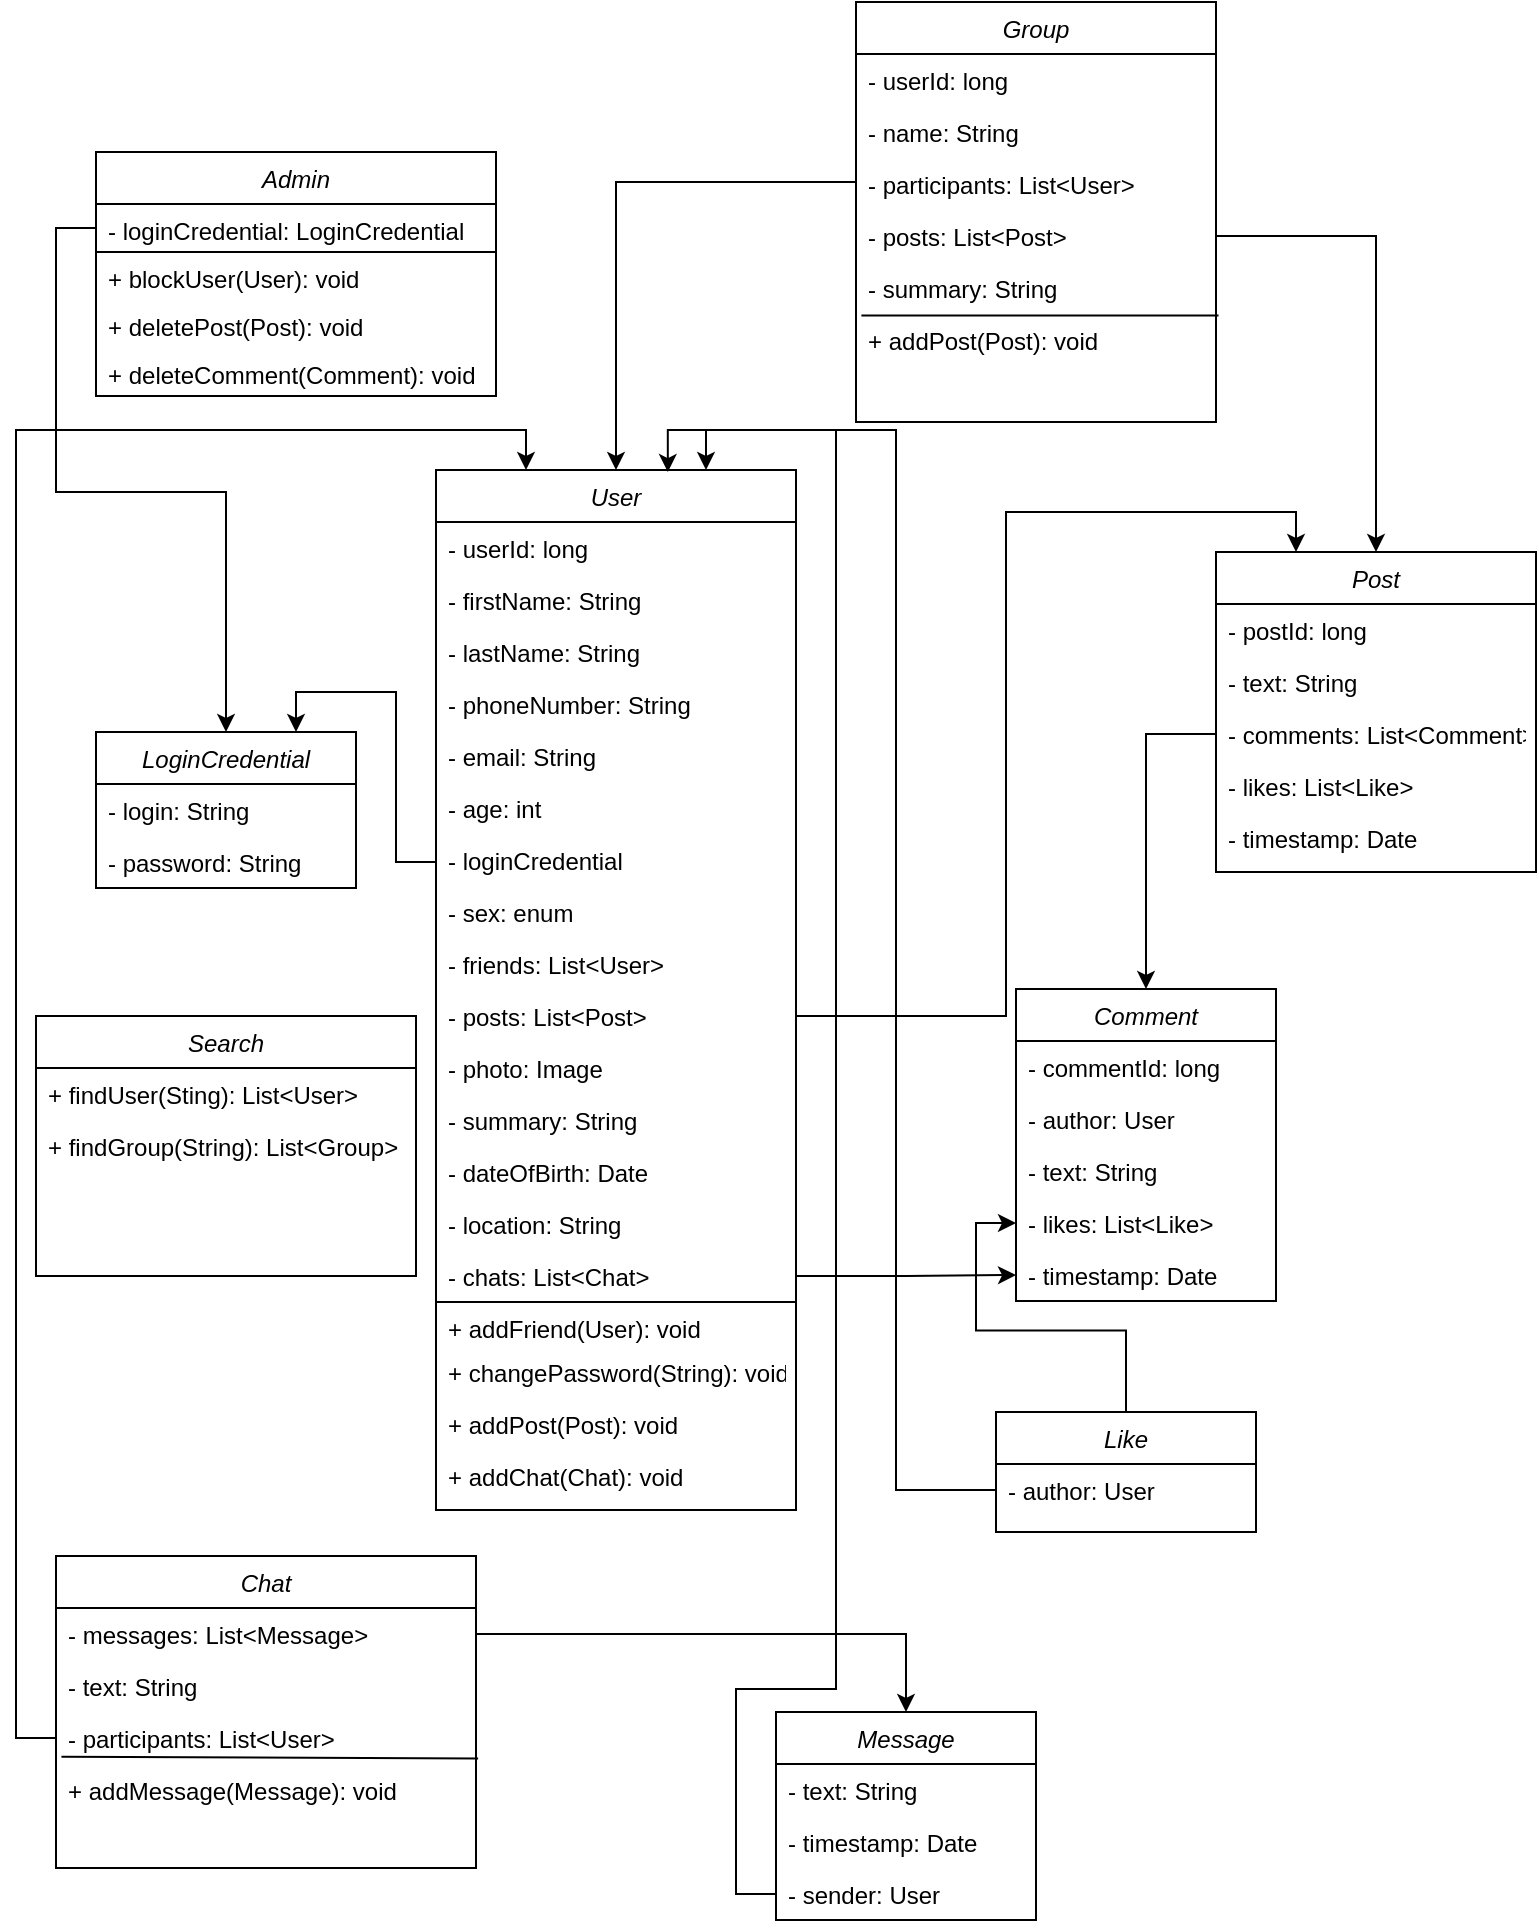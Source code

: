 <mxfile version="20.8.16" type="device"><diagram id="C5RBs43oDa-KdzZeNtuy" name="Page-1"><mxGraphModel dx="1276" dy="614" grid="1" gridSize="10" guides="1" tooltips="1" connect="1" arrows="1" fold="1" page="1" pageScale="1" pageWidth="827" pageHeight="1169" math="0" shadow="0"><root><mxCell id="WIyWlLk6GJQsqaUBKTNV-0"/><mxCell id="WIyWlLk6GJQsqaUBKTNV-1" parent="WIyWlLk6GJQsqaUBKTNV-0"/><mxCell id="zkfFHV4jXpPFQw0GAbJ--0" value="User" style="swimlane;fontStyle=2;align=center;verticalAlign=top;childLayout=stackLayout;horizontal=1;startSize=26;horizontalStack=0;resizeParent=1;resizeLast=0;collapsible=1;marginBottom=0;rounded=0;shadow=0;strokeWidth=1;" parent="WIyWlLk6GJQsqaUBKTNV-1" vertex="1"><mxGeometry x="244" y="244" width="180" height="520" as="geometry"><mxRectangle x="230" y="140" width="160" height="26" as="alternateBounds"/></mxGeometry></mxCell><mxCell id="ars3O85rqhh7Y_bhdV2A-6" value="- userId: long" style="text;align=left;verticalAlign=top;spacingLeft=4;spacingRight=4;overflow=hidden;rotatable=0;points=[[0,0.5],[1,0.5]];portConstraint=eastwest;" parent="zkfFHV4jXpPFQw0GAbJ--0" vertex="1"><mxGeometry y="26" width="180" height="26" as="geometry"/></mxCell><mxCell id="zkfFHV4jXpPFQw0GAbJ--1" value="- firstName: String" style="text;align=left;verticalAlign=top;spacingLeft=4;spacingRight=4;overflow=hidden;rotatable=0;points=[[0,0.5],[1,0.5]];portConstraint=eastwest;" parent="zkfFHV4jXpPFQw0GAbJ--0" vertex="1"><mxGeometry y="52" width="180" height="26" as="geometry"/></mxCell><mxCell id="ars3O85rqhh7Y_bhdV2A-0" value="- lastName: String" style="text;align=left;verticalAlign=top;spacingLeft=4;spacingRight=4;overflow=hidden;rotatable=0;points=[[0,0.5],[1,0.5]];portConstraint=eastwest;" parent="zkfFHV4jXpPFQw0GAbJ--0" vertex="1"><mxGeometry y="78" width="180" height="26" as="geometry"/></mxCell><mxCell id="zkfFHV4jXpPFQw0GAbJ--2" value="- phoneNumber: String" style="text;align=left;verticalAlign=top;spacingLeft=4;spacingRight=4;overflow=hidden;rotatable=0;points=[[0,0.5],[1,0.5]];portConstraint=eastwest;rounded=0;shadow=0;html=0;" parent="zkfFHV4jXpPFQw0GAbJ--0" vertex="1"><mxGeometry y="104" width="180" height="26" as="geometry"/></mxCell><mxCell id="zkfFHV4jXpPFQw0GAbJ--3" value="- email: String" style="text;align=left;verticalAlign=top;spacingLeft=4;spacingRight=4;overflow=hidden;rotatable=0;points=[[0,0.5],[1,0.5]];portConstraint=eastwest;rounded=0;shadow=0;html=0;" parent="zkfFHV4jXpPFQw0GAbJ--0" vertex="1"><mxGeometry y="130" width="180" height="26" as="geometry"/></mxCell><mxCell id="ars3O85rqhh7Y_bhdV2A-1" value="- age: int" style="text;align=left;verticalAlign=top;spacingLeft=4;spacingRight=4;overflow=hidden;rotatable=0;points=[[0,0.5],[1,0.5]];portConstraint=eastwest;rounded=0;shadow=0;html=0;" parent="zkfFHV4jXpPFQw0GAbJ--0" vertex="1"><mxGeometry y="156" width="180" height="26" as="geometry"/></mxCell><mxCell id="0lOF3b_QCZZRicDc7vIx-32" value="- loginCredential" style="text;align=left;verticalAlign=top;spacingLeft=4;spacingRight=4;overflow=hidden;rotatable=0;points=[[0,0.5],[1,0.5]];portConstraint=eastwest;rounded=0;shadow=0;html=0;" parent="zkfFHV4jXpPFQw0GAbJ--0" vertex="1"><mxGeometry y="182" width="180" height="26" as="geometry"/></mxCell><mxCell id="zkfFHV4jXpPFQw0GAbJ--5" value="- sex: enum" style="text;align=left;verticalAlign=top;spacingLeft=4;spacingRight=4;overflow=hidden;rotatable=0;points=[[0,0.5],[1,0.5]];portConstraint=eastwest;" parent="zkfFHV4jXpPFQw0GAbJ--0" vertex="1"><mxGeometry y="208" width="180" height="26" as="geometry"/></mxCell><mxCell id="ars3O85rqhh7Y_bhdV2A-2" value="- friends: List&lt;User&gt;" style="text;align=left;verticalAlign=top;spacingLeft=4;spacingRight=4;overflow=hidden;rotatable=0;points=[[0,0.5],[1,0.5]];portConstraint=eastwest;rounded=0;shadow=0;html=0;" parent="zkfFHV4jXpPFQw0GAbJ--0" vertex="1"><mxGeometry y="234" width="180" height="26" as="geometry"/></mxCell><mxCell id="ars3O85rqhh7Y_bhdV2A-3" value="- posts: List&lt;Post&gt;" style="text;align=left;verticalAlign=top;spacingLeft=4;spacingRight=4;overflow=hidden;rotatable=0;points=[[0,0.5],[1,0.5]];portConstraint=eastwest;rounded=0;shadow=0;html=0;" parent="zkfFHV4jXpPFQw0GAbJ--0" vertex="1"><mxGeometry y="260" width="180" height="26" as="geometry"/></mxCell><mxCell id="ars3O85rqhh7Y_bhdV2A-4" value="- photo: Image" style="text;align=left;verticalAlign=top;spacingLeft=4;spacingRight=4;overflow=hidden;rotatable=0;points=[[0,0.5],[1,0.5]];portConstraint=eastwest;rounded=0;shadow=0;html=0;" parent="zkfFHV4jXpPFQw0GAbJ--0" vertex="1"><mxGeometry y="286" width="180" height="26" as="geometry"/></mxCell><mxCell id="ars3O85rqhh7Y_bhdV2A-5" value="- summary: String" style="text;align=left;verticalAlign=top;spacingLeft=4;spacingRight=4;overflow=hidden;rotatable=0;points=[[0,0.5],[1,0.5]];portConstraint=eastwest;rounded=0;shadow=0;html=0;" parent="zkfFHV4jXpPFQw0GAbJ--0" vertex="1"><mxGeometry y="312" width="180" height="26" as="geometry"/></mxCell><mxCell id="ars3O85rqhh7Y_bhdV2A-38" value="- dateOfBirth: Date" style="text;align=left;verticalAlign=top;spacingLeft=4;spacingRight=4;overflow=hidden;rotatable=0;points=[[0,0.5],[1,0.5]];portConstraint=eastwest;rounded=0;shadow=0;html=0;" parent="zkfFHV4jXpPFQw0GAbJ--0" vertex="1"><mxGeometry y="338" width="180" height="26" as="geometry"/></mxCell><mxCell id="ars3O85rqhh7Y_bhdV2A-39" value="- location: String" style="text;align=left;verticalAlign=top;spacingLeft=4;spacingRight=4;overflow=hidden;rotatable=0;points=[[0,0.5],[1,0.5]];portConstraint=eastwest;rounded=0;shadow=0;html=0;" parent="zkfFHV4jXpPFQw0GAbJ--0" vertex="1"><mxGeometry y="364" width="180" height="26" as="geometry"/></mxCell><mxCell id="0lOF3b_QCZZRicDc7vIx-80" value="" style="endArrow=none;html=1;rounded=0;" parent="zkfFHV4jXpPFQw0GAbJ--0" edge="1"><mxGeometry width="50" height="50" relative="1" as="geometry"><mxPoint y="416" as="sourcePoint"/><mxPoint x="180" y="416" as="targetPoint"/></mxGeometry></mxCell><mxCell id="0lOF3b_QCZZRicDc7vIx-89" value="- chats: List&lt;Chat&gt;" style="text;align=left;verticalAlign=top;spacingLeft=4;spacingRight=4;overflow=hidden;rotatable=0;points=[[0,0.5],[1,0.5]];portConstraint=eastwest;rounded=0;shadow=0;html=0;" parent="zkfFHV4jXpPFQw0GAbJ--0" vertex="1"><mxGeometry y="390" width="180" height="26" as="geometry"/></mxCell><mxCell id="0lOF3b_QCZZRicDc7vIx-81" value="+ addFriend(User): void" style="text;align=left;verticalAlign=top;spacingLeft=4;spacingRight=4;overflow=hidden;rotatable=0;points=[[0,0.5],[1,0.5]];portConstraint=eastwest;rounded=0;shadow=0;html=0;" parent="zkfFHV4jXpPFQw0GAbJ--0" vertex="1"><mxGeometry y="416" width="180" height="22" as="geometry"/></mxCell><mxCell id="0lOF3b_QCZZRicDc7vIx-82" value="+ changePassword(String): void" style="text;align=left;verticalAlign=top;spacingLeft=4;spacingRight=4;overflow=hidden;rotatable=0;points=[[0,0.5],[1,0.5]];portConstraint=eastwest;rounded=0;shadow=0;html=0;" parent="zkfFHV4jXpPFQw0GAbJ--0" vertex="1"><mxGeometry y="438" width="180" height="26" as="geometry"/></mxCell><mxCell id="0lOF3b_QCZZRicDc7vIx-83" value="+ addPost(Post): void" style="text;align=left;verticalAlign=top;spacingLeft=4;spacingRight=4;overflow=hidden;rotatable=0;points=[[0,0.5],[1,0.5]];portConstraint=eastwest;rounded=0;shadow=0;html=0;" parent="zkfFHV4jXpPFQw0GAbJ--0" vertex="1"><mxGeometry y="464" width="180" height="26" as="geometry"/></mxCell><mxCell id="0lOF3b_QCZZRicDc7vIx-88" value="+ addChat(Chat): void" style="text;align=left;verticalAlign=top;spacingLeft=4;spacingRight=4;overflow=hidden;rotatable=0;points=[[0,0.5],[1,0.5]];portConstraint=eastwest;rounded=0;shadow=0;html=0;" parent="zkfFHV4jXpPFQw0GAbJ--0" vertex="1"><mxGeometry y="490" width="180" height="26" as="geometry"/></mxCell><mxCell id="ars3O85rqhh7Y_bhdV2A-8" value="Post" style="swimlane;fontStyle=2;align=center;verticalAlign=top;childLayout=stackLayout;horizontal=1;startSize=26;horizontalStack=0;resizeParent=1;resizeLast=0;collapsible=1;marginBottom=0;rounded=0;shadow=0;strokeWidth=1;" parent="WIyWlLk6GJQsqaUBKTNV-1" vertex="1"><mxGeometry x="634" y="285" width="160" height="160" as="geometry"><mxRectangle x="230" y="140" width="160" height="26" as="alternateBounds"/></mxGeometry></mxCell><mxCell id="ars3O85rqhh7Y_bhdV2A-9" value="- postId: long" style="text;align=left;verticalAlign=top;spacingLeft=4;spacingRight=4;overflow=hidden;rotatable=0;points=[[0,0.5],[1,0.5]];portConstraint=eastwest;" parent="ars3O85rqhh7Y_bhdV2A-8" vertex="1"><mxGeometry y="26" width="160" height="26" as="geometry"/></mxCell><mxCell id="ars3O85rqhh7Y_bhdV2A-21" value="- text: String" style="text;align=left;verticalAlign=top;spacingLeft=4;spacingRight=4;overflow=hidden;rotatable=0;points=[[0,0.5],[1,0.5]];portConstraint=eastwest;" parent="ars3O85rqhh7Y_bhdV2A-8" vertex="1"><mxGeometry y="52" width="160" height="26" as="geometry"/></mxCell><mxCell id="ars3O85rqhh7Y_bhdV2A-23" value="- comments: List&lt;Comment&gt;" style="text;align=left;verticalAlign=top;spacingLeft=4;spacingRight=4;overflow=hidden;rotatable=0;points=[[0,0.5],[1,0.5]];portConstraint=eastwest;" parent="ars3O85rqhh7Y_bhdV2A-8" vertex="1"><mxGeometry y="78" width="160" height="26" as="geometry"/></mxCell><mxCell id="ars3O85rqhh7Y_bhdV2A-29" value="- likes: List&lt;Like&gt;" style="text;align=left;verticalAlign=top;spacingLeft=4;spacingRight=4;overflow=hidden;rotatable=0;points=[[0,0.5],[1,0.5]];portConstraint=eastwest;" parent="ars3O85rqhh7Y_bhdV2A-8" vertex="1"><mxGeometry y="104" width="160" height="26" as="geometry"/></mxCell><mxCell id="0lOF3b_QCZZRicDc7vIx-17" value="- timestamp: Date" style="text;align=left;verticalAlign=top;spacingLeft=4;spacingRight=4;overflow=hidden;rotatable=0;points=[[0,0.5],[1,0.5]];portConstraint=eastwest;" parent="ars3O85rqhh7Y_bhdV2A-8" vertex="1"><mxGeometry y="130" width="160" height="26" as="geometry"/></mxCell><mxCell id="ars3O85rqhh7Y_bhdV2A-24" value="Comment" style="swimlane;fontStyle=2;align=center;verticalAlign=top;childLayout=stackLayout;horizontal=1;startSize=26;horizontalStack=0;resizeParent=1;resizeLast=0;collapsible=1;marginBottom=0;rounded=0;shadow=0;strokeWidth=1;" parent="WIyWlLk6GJQsqaUBKTNV-1" vertex="1"><mxGeometry x="534" y="503.5" width="130" height="156" as="geometry"><mxRectangle x="230" y="140" width="160" height="26" as="alternateBounds"/></mxGeometry></mxCell><mxCell id="ars3O85rqhh7Y_bhdV2A-25" value="- commentId: long" style="text;align=left;verticalAlign=top;spacingLeft=4;spacingRight=4;overflow=hidden;rotatable=0;points=[[0,0.5],[1,0.5]];portConstraint=eastwest;" parent="ars3O85rqhh7Y_bhdV2A-24" vertex="1"><mxGeometry y="26" width="130" height="26" as="geometry"/></mxCell><mxCell id="0lOF3b_QCZZRicDc7vIx-63" value="- author: User" style="text;align=left;verticalAlign=top;spacingLeft=4;spacingRight=4;overflow=hidden;rotatable=0;points=[[0,0.5],[1,0.5]];portConstraint=eastwest;" parent="ars3O85rqhh7Y_bhdV2A-24" vertex="1"><mxGeometry y="52" width="130" height="26" as="geometry"/></mxCell><mxCell id="ars3O85rqhh7Y_bhdV2A-26" value="- text: String" style="text;align=left;verticalAlign=top;spacingLeft=4;spacingRight=4;overflow=hidden;rotatable=0;points=[[0,0.5],[1,0.5]];portConstraint=eastwest;" parent="ars3O85rqhh7Y_bhdV2A-24" vertex="1"><mxGeometry y="78" width="130" height="26" as="geometry"/></mxCell><mxCell id="ars3O85rqhh7Y_bhdV2A-27" value="- likes: List&lt;Like&gt;" style="text;align=left;verticalAlign=top;spacingLeft=4;spacingRight=4;overflow=hidden;rotatable=0;points=[[0,0.5],[1,0.5]];portConstraint=eastwest;" parent="ars3O85rqhh7Y_bhdV2A-24" vertex="1"><mxGeometry y="104" width="130" height="26" as="geometry"/></mxCell><mxCell id="0lOF3b_QCZZRicDc7vIx-16" value="- timestamp: Date" style="text;align=left;verticalAlign=top;spacingLeft=4;spacingRight=4;overflow=hidden;rotatable=0;points=[[0,0.5],[1,0.5]];portConstraint=eastwest;" parent="ars3O85rqhh7Y_bhdV2A-24" vertex="1"><mxGeometry y="130" width="130" height="26" as="geometry"/></mxCell><mxCell id="ars3O85rqhh7Y_bhdV2A-34" style="edgeStyle=orthogonalEdgeStyle;rounded=0;orthogonalLoop=1;jettySize=auto;html=1;" parent="WIyWlLk6GJQsqaUBKTNV-1" source="ars3O85rqhh7Y_bhdV2A-30" target="ars3O85rqhh7Y_bhdV2A-27" edge="1"><mxGeometry relative="1" as="geometry"/></mxCell><mxCell id="ars3O85rqhh7Y_bhdV2A-30" value="Like" style="swimlane;fontStyle=2;align=center;verticalAlign=top;childLayout=stackLayout;horizontal=1;startSize=26;horizontalStack=0;resizeParent=1;resizeLast=0;collapsible=1;marginBottom=0;rounded=0;shadow=0;strokeWidth=1;" parent="WIyWlLk6GJQsqaUBKTNV-1" vertex="1"><mxGeometry x="524" y="715" width="130" height="60" as="geometry"><mxRectangle x="230" y="140" width="160" height="26" as="alternateBounds"/></mxGeometry></mxCell><mxCell id="ars3O85rqhh7Y_bhdV2A-43" value="- author: User" style="text;align=left;verticalAlign=top;spacingLeft=4;spacingRight=4;overflow=hidden;rotatable=0;points=[[0,0.5],[1,0.5]];portConstraint=eastwest;rounded=0;shadow=0;html=0;" parent="ars3O85rqhh7Y_bhdV2A-30" vertex="1"><mxGeometry y="26" width="130" height="26" as="geometry"/></mxCell><mxCell id="ars3O85rqhh7Y_bhdV2A-40" style="edgeStyle=orthogonalEdgeStyle;rounded=0;orthogonalLoop=1;jettySize=auto;html=1;entryX=0.5;entryY=0;entryDx=0;entryDy=0;exitX=0;exitY=0.5;exitDx=0;exitDy=0;" parent="WIyWlLk6GJQsqaUBKTNV-1" source="ars3O85rqhh7Y_bhdV2A-23" target="ars3O85rqhh7Y_bhdV2A-24" edge="1"><mxGeometry relative="1" as="geometry"><mxPoint x="699" y="515" as="targetPoint"/></mxGeometry></mxCell><mxCell id="0lOF3b_QCZZRicDc7vIx-1" value="Chat" style="swimlane;fontStyle=2;align=center;verticalAlign=top;childLayout=stackLayout;horizontal=1;startSize=26;horizontalStack=0;resizeParent=1;resizeLast=0;collapsible=1;marginBottom=0;rounded=0;shadow=0;strokeWidth=1;" parent="WIyWlLk6GJQsqaUBKTNV-1" vertex="1"><mxGeometry x="54" y="787" width="210" height="156" as="geometry"><mxRectangle x="230" y="140" width="160" height="26" as="alternateBounds"/></mxGeometry></mxCell><mxCell id="0lOF3b_QCZZRicDc7vIx-2" value="- messages: List&lt;Message&gt;" style="text;align=left;verticalAlign=top;spacingLeft=4;spacingRight=4;overflow=hidden;rotatable=0;points=[[0,0.5],[1,0.5]];portConstraint=eastwest;" parent="0lOF3b_QCZZRicDc7vIx-1" vertex="1"><mxGeometry y="26" width="210" height="26" as="geometry"/></mxCell><mxCell id="0lOF3b_QCZZRicDc7vIx-3" value="- text: String" style="text;align=left;verticalAlign=top;spacingLeft=4;spacingRight=4;overflow=hidden;rotatable=0;points=[[0,0.5],[1,0.5]];portConstraint=eastwest;" parent="0lOF3b_QCZZRicDc7vIx-1" vertex="1"><mxGeometry y="52" width="210" height="26" as="geometry"/></mxCell><mxCell id="0lOF3b_QCZZRicDc7vIx-6" value="- participants: List&lt;User&gt;" style="text;align=left;verticalAlign=top;spacingLeft=4;spacingRight=4;overflow=hidden;rotatable=0;points=[[0,0.5],[1,0.5]];portConstraint=eastwest;" parent="0lOF3b_QCZZRicDc7vIx-1" vertex="1"><mxGeometry y="78" width="210" height="26" as="geometry"/></mxCell><mxCell id="0lOF3b_QCZZRicDc7vIx-79" value="+ addMessage(Message): void" style="text;align=left;verticalAlign=top;spacingLeft=4;spacingRight=4;overflow=hidden;rotatable=0;points=[[0,0.5],[1,0.5]];portConstraint=eastwest;" parent="0lOF3b_QCZZRicDc7vIx-1" vertex="1"><mxGeometry y="104" width="210" height="26" as="geometry"/></mxCell><mxCell id="0lOF3b_QCZZRicDc7vIx-78" value="" style="endArrow=none;html=1;rounded=0;exitX=0.013;exitY=-0.138;exitDx=0;exitDy=0;entryX=1.005;entryY=-0.108;entryDx=0;entryDy=0;exitPerimeter=0;entryPerimeter=0;" parent="0lOF3b_QCZZRicDc7vIx-1" source="0lOF3b_QCZZRicDc7vIx-79" target="0lOF3b_QCZZRicDc7vIx-79" edge="1"><mxGeometry width="50" height="50" relative="1" as="geometry"><mxPoint x="70" y="200" as="sourcePoint"/><mxPoint x="120" y="150" as="targetPoint"/></mxGeometry></mxCell><mxCell id="0lOF3b_QCZZRicDc7vIx-9" value="Group" style="swimlane;fontStyle=2;align=center;verticalAlign=top;childLayout=stackLayout;horizontal=1;startSize=26;horizontalStack=0;resizeParent=1;resizeLast=0;collapsible=1;marginBottom=0;rounded=0;shadow=0;strokeWidth=1;" parent="WIyWlLk6GJQsqaUBKTNV-1" vertex="1"><mxGeometry x="454" y="10" width="180" height="210" as="geometry"><mxRectangle x="230" y="140" width="160" height="26" as="alternateBounds"/></mxGeometry></mxCell><mxCell id="0lOF3b_QCZZRicDc7vIx-61" value="- userId: long" style="text;align=left;verticalAlign=top;spacingLeft=4;spacingRight=4;overflow=hidden;rotatable=0;points=[[0,0.5],[1,0.5]];portConstraint=eastwest;" parent="0lOF3b_QCZZRicDc7vIx-9" vertex="1"><mxGeometry y="26" width="180" height="26" as="geometry"/></mxCell><mxCell id="0lOF3b_QCZZRicDc7vIx-10" value="- name: String" style="text;align=left;verticalAlign=top;spacingLeft=4;spacingRight=4;overflow=hidden;rotatable=0;points=[[0,0.5],[1,0.5]];portConstraint=eastwest;" parent="0lOF3b_QCZZRicDc7vIx-9" vertex="1"><mxGeometry y="52" width="180" height="26" as="geometry"/></mxCell><mxCell id="0lOF3b_QCZZRicDc7vIx-11" value="- participants: List&lt;User&gt;" style="text;align=left;verticalAlign=top;spacingLeft=4;spacingRight=4;overflow=hidden;rotatable=0;points=[[0,0.5],[1,0.5]];portConstraint=eastwest;" parent="0lOF3b_QCZZRicDc7vIx-9" vertex="1"><mxGeometry y="78" width="180" height="26" as="geometry"/></mxCell><mxCell id="0lOF3b_QCZZRicDc7vIx-12" value="- posts: List&lt;Post&gt;" style="text;align=left;verticalAlign=top;spacingLeft=4;spacingRight=4;overflow=hidden;rotatable=0;points=[[0,0.5],[1,0.5]];portConstraint=eastwest;" parent="0lOF3b_QCZZRicDc7vIx-9" vertex="1"><mxGeometry y="104" width="180" height="26" as="geometry"/></mxCell><mxCell id="0lOF3b_QCZZRicDc7vIx-15" value="- summary: String" style="text;align=left;verticalAlign=top;spacingLeft=4;spacingRight=4;overflow=hidden;rotatable=0;points=[[0,0.5],[1,0.5]];portConstraint=eastwest;" parent="0lOF3b_QCZZRicDc7vIx-9" vertex="1"><mxGeometry y="130" width="180" height="26" as="geometry"/></mxCell><mxCell id="0lOF3b_QCZZRicDc7vIx-86" value="" style="endArrow=none;html=1;rounded=0;exitX=0.015;exitY=1.03;exitDx=0;exitDy=0;entryX=1.007;entryY=1.03;entryDx=0;entryDy=0;exitPerimeter=0;entryPerimeter=0;" parent="0lOF3b_QCZZRicDc7vIx-9" source="0lOF3b_QCZZRicDc7vIx-15" target="0lOF3b_QCZZRicDc7vIx-15" edge="1"><mxGeometry width="50" height="50" relative="1" as="geometry"><mxPoint x="20" y="156.002" as="sourcePoint"/><mxPoint x="228.32" y="156.782" as="targetPoint"/></mxGeometry></mxCell><mxCell id="0lOF3b_QCZZRicDc7vIx-87" value="+ addPost(Post): void" style="text;align=left;verticalAlign=top;spacingLeft=4;spacingRight=4;overflow=hidden;rotatable=0;points=[[0,0.5],[1,0.5]];portConstraint=eastwest;" parent="0lOF3b_QCZZRicDc7vIx-9" vertex="1"><mxGeometry y="156" width="180" height="26" as="geometry"/></mxCell><mxCell id="0lOF3b_QCZZRicDc7vIx-18" style="edgeStyle=orthogonalEdgeStyle;rounded=0;orthogonalLoop=1;jettySize=auto;html=1;entryX=0.5;entryY=0;entryDx=0;entryDy=0;exitX=0;exitY=0.5;exitDx=0;exitDy=0;" parent="WIyWlLk6GJQsqaUBKTNV-1" source="0lOF3b_QCZZRicDc7vIx-11" target="zkfFHV4jXpPFQw0GAbJ--0" edge="1"><mxGeometry relative="1" as="geometry"><Array as="points"><mxPoint x="454" y="100"/><mxPoint x="334" y="100"/></Array></mxGeometry></mxCell><mxCell id="0lOF3b_QCZZRicDc7vIx-20" style="edgeStyle=orthogonalEdgeStyle;rounded=0;orthogonalLoop=1;jettySize=auto;html=1;exitX=1;exitY=0.5;exitDx=0;exitDy=0;entryX=0.5;entryY=0;entryDx=0;entryDy=0;" parent="WIyWlLk6GJQsqaUBKTNV-1" source="0lOF3b_QCZZRicDc7vIx-12" target="ars3O85rqhh7Y_bhdV2A-8" edge="1"><mxGeometry relative="1" as="geometry"/></mxCell><mxCell id="0lOF3b_QCZZRicDc7vIx-21" value="Search" style="swimlane;fontStyle=2;align=center;verticalAlign=top;childLayout=stackLayout;horizontal=1;startSize=26;horizontalStack=0;resizeParent=1;resizeLast=0;collapsible=1;marginBottom=0;rounded=0;shadow=0;strokeWidth=1;" parent="WIyWlLk6GJQsqaUBKTNV-1" vertex="1"><mxGeometry x="44" y="517" width="190" height="130" as="geometry"><mxRectangle x="230" y="140" width="160" height="26" as="alternateBounds"/></mxGeometry></mxCell><mxCell id="0lOF3b_QCZZRicDc7vIx-27" value="+ findUser(Sting): List&lt;User&gt;" style="text;align=left;verticalAlign=top;spacingLeft=4;spacingRight=4;overflow=hidden;rotatable=0;points=[[0,0.5],[1,0.5]];portConstraint=eastwest;" parent="0lOF3b_QCZZRicDc7vIx-21" vertex="1"><mxGeometry y="26" width="190" height="26" as="geometry"/></mxCell><mxCell id="0lOF3b_QCZZRicDc7vIx-28" value="+ findGroup(String): List&lt;Group&gt;" style="text;align=left;verticalAlign=top;spacingLeft=4;spacingRight=4;overflow=hidden;rotatable=0;points=[[0,0.5],[1,0.5]];portConstraint=eastwest;" parent="0lOF3b_QCZZRicDc7vIx-21" vertex="1"><mxGeometry y="52" width="190" height="28" as="geometry"/></mxCell><mxCell id="0lOF3b_QCZZRicDc7vIx-29" value="LoginCredential" style="swimlane;fontStyle=2;align=center;verticalAlign=top;childLayout=stackLayout;horizontal=1;startSize=26;horizontalStack=0;resizeParent=1;resizeLast=0;collapsible=1;marginBottom=0;rounded=0;shadow=0;strokeWidth=1;" parent="WIyWlLk6GJQsqaUBKTNV-1" vertex="1"><mxGeometry x="74" y="375" width="130" height="78" as="geometry"><mxRectangle x="230" y="140" width="160" height="26" as="alternateBounds"/></mxGeometry></mxCell><mxCell id="0lOF3b_QCZZRicDc7vIx-30" value="- login: String" style="text;align=left;verticalAlign=top;spacingLeft=4;spacingRight=4;overflow=hidden;rotatable=0;points=[[0,0.5],[1,0.5]];portConstraint=eastwest;rounded=0;shadow=0;html=0;" parent="0lOF3b_QCZZRicDc7vIx-29" vertex="1"><mxGeometry y="26" width="130" height="26" as="geometry"/></mxCell><mxCell id="0lOF3b_QCZZRicDc7vIx-31" value="- password: String" style="text;align=left;verticalAlign=top;spacingLeft=4;spacingRight=4;overflow=hidden;rotatable=0;points=[[0,0.5],[1,0.5]];portConstraint=eastwest;rounded=0;shadow=0;html=0;" parent="0lOF3b_QCZZRicDc7vIx-29" vertex="1"><mxGeometry y="52" width="130" height="26" as="geometry"/></mxCell><mxCell id="0lOF3b_QCZZRicDc7vIx-33" style="edgeStyle=orthogonalEdgeStyle;rounded=0;orthogonalLoop=1;jettySize=auto;html=1;" parent="WIyWlLk6GJQsqaUBKTNV-1" source="0lOF3b_QCZZRicDc7vIx-32" edge="1"><mxGeometry relative="1" as="geometry"><mxPoint x="174" y="375" as="targetPoint"/><Array as="points"><mxPoint x="224" y="440"/><mxPoint x="224" y="355"/><mxPoint x="174" y="355"/><mxPoint x="174" y="375"/></Array></mxGeometry></mxCell><mxCell id="0lOF3b_QCZZRicDc7vIx-50" value="Admin" style="swimlane;fontStyle=2;align=center;verticalAlign=top;childLayout=stackLayout;horizontal=1;startSize=26;horizontalStack=0;resizeParent=1;resizeLast=0;collapsible=1;marginBottom=0;rounded=0;shadow=0;strokeWidth=1;" parent="WIyWlLk6GJQsqaUBKTNV-1" vertex="1"><mxGeometry x="74" y="85" width="200" height="122" as="geometry"><mxRectangle x="230" y="140" width="160" height="26" as="alternateBounds"/></mxGeometry></mxCell><mxCell id="0lOF3b_QCZZRicDc7vIx-55" value="- loginCredential: LoginCredential" style="text;align=left;verticalAlign=top;spacingLeft=4;spacingRight=4;overflow=hidden;rotatable=0;points=[[0,0.5],[1,0.5]];portConstraint=eastwest;rounded=0;shadow=0;html=0;" parent="0lOF3b_QCZZRicDc7vIx-50" vertex="1"><mxGeometry y="26" width="200" height="24" as="geometry"/></mxCell><mxCell id="0lOF3b_QCZZRicDc7vIx-95" value="" style="endArrow=none;html=1;rounded=0;" parent="0lOF3b_QCZZRicDc7vIx-50" edge="1"><mxGeometry width="50" height="50" relative="1" as="geometry"><mxPoint y="50" as="sourcePoint"/><mxPoint x="200" y="50" as="targetPoint"/></mxGeometry></mxCell><mxCell id="0lOF3b_QCZZRicDc7vIx-96" value="+ blockUser(User): void" style="text;align=left;verticalAlign=top;spacingLeft=4;spacingRight=4;overflow=hidden;rotatable=0;points=[[0,0.5],[1,0.5]];portConstraint=eastwest;rounded=0;shadow=0;html=0;" parent="0lOF3b_QCZZRicDc7vIx-50" vertex="1"><mxGeometry y="50" width="200" height="24" as="geometry"/></mxCell><mxCell id="0lOF3b_QCZZRicDc7vIx-97" value="+ deletePost(Post): void" style="text;align=left;verticalAlign=top;spacingLeft=4;spacingRight=4;overflow=hidden;rotatable=0;points=[[0,0.5],[1,0.5]];portConstraint=eastwest;rounded=0;shadow=0;html=0;" parent="0lOF3b_QCZZRicDc7vIx-50" vertex="1"><mxGeometry y="74" width="200" height="24" as="geometry"/></mxCell><mxCell id="0lOF3b_QCZZRicDc7vIx-98" value="+ deleteComment(Comment): void" style="text;align=left;verticalAlign=top;spacingLeft=4;spacingRight=4;overflow=hidden;rotatable=0;points=[[0,0.5],[1,0.5]];portConstraint=eastwest;rounded=0;shadow=0;html=0;" parent="0lOF3b_QCZZRicDc7vIx-50" vertex="1"><mxGeometry y="98" width="200" height="24" as="geometry"/></mxCell><mxCell id="0lOF3b_QCZZRicDc7vIx-62" style="edgeStyle=orthogonalEdgeStyle;rounded=0;orthogonalLoop=1;jettySize=auto;html=1;entryX=0.25;entryY=0;entryDx=0;entryDy=0;" parent="WIyWlLk6GJQsqaUBKTNV-1" source="ars3O85rqhh7Y_bhdV2A-3" target="ars3O85rqhh7Y_bhdV2A-8" edge="1"><mxGeometry relative="1" as="geometry"/></mxCell><mxCell id="0lOF3b_QCZZRicDc7vIx-64" value="Message" style="swimlane;fontStyle=2;align=center;verticalAlign=top;childLayout=stackLayout;horizontal=1;startSize=26;horizontalStack=0;resizeParent=1;resizeLast=0;collapsible=1;marginBottom=0;rounded=0;shadow=0;strokeWidth=1;" parent="WIyWlLk6GJQsqaUBKTNV-1" vertex="1"><mxGeometry x="414" y="865" width="130" height="104" as="geometry"><mxRectangle x="230" y="140" width="160" height="26" as="alternateBounds"/></mxGeometry></mxCell><mxCell id="0lOF3b_QCZZRicDc7vIx-66" value="- text: String" style="text;align=left;verticalAlign=top;spacingLeft=4;spacingRight=4;overflow=hidden;rotatable=0;points=[[0,0.5],[1,0.5]];portConstraint=eastwest;" parent="0lOF3b_QCZZRicDc7vIx-64" vertex="1"><mxGeometry y="26" width="130" height="26" as="geometry"/></mxCell><mxCell id="0lOF3b_QCZZRicDc7vIx-67" value="- timestamp: Date" style="text;align=left;verticalAlign=top;spacingLeft=4;spacingRight=4;overflow=hidden;rotatable=0;points=[[0,0.5],[1,0.5]];portConstraint=eastwest;" parent="0lOF3b_QCZZRicDc7vIx-64" vertex="1"><mxGeometry y="52" width="130" height="26" as="geometry"/></mxCell><mxCell id="0lOF3b_QCZZRicDc7vIx-102" value="- sender: User" style="text;align=left;verticalAlign=top;spacingLeft=4;spacingRight=4;overflow=hidden;rotatable=0;points=[[0,0.5],[1,0.5]];portConstraint=eastwest;" parent="0lOF3b_QCZZRicDc7vIx-64" vertex="1"><mxGeometry y="78" width="130" height="26" as="geometry"/></mxCell><mxCell id="0lOF3b_QCZZRicDc7vIx-69" style="edgeStyle=orthogonalEdgeStyle;rounded=0;orthogonalLoop=1;jettySize=auto;html=1;entryX=0.5;entryY=0;entryDx=0;entryDy=0;" parent="WIyWlLk6GJQsqaUBKTNV-1" source="0lOF3b_QCZZRicDc7vIx-2" target="0lOF3b_QCZZRicDc7vIx-64" edge="1"><mxGeometry relative="1" as="geometry"/></mxCell><mxCell id="0lOF3b_QCZZRicDc7vIx-70" style="edgeStyle=orthogonalEdgeStyle;rounded=0;orthogonalLoop=1;jettySize=auto;html=1;entryX=0.25;entryY=0;entryDx=0;entryDy=0;exitX=0;exitY=0.5;exitDx=0;exitDy=0;" parent="WIyWlLk6GJQsqaUBKTNV-1" source="0lOF3b_QCZZRicDc7vIx-6" target="zkfFHV4jXpPFQw0GAbJ--0" edge="1"><mxGeometry relative="1" as="geometry"><Array as="points"><mxPoint x="34" y="878"/><mxPoint x="34" y="224"/><mxPoint x="289" y="224"/></Array></mxGeometry></mxCell><mxCell id="0lOF3b_QCZZRicDc7vIx-72" style="edgeStyle=orthogonalEdgeStyle;rounded=0;orthogonalLoop=1;jettySize=auto;html=1;entryX=0.5;entryY=0;entryDx=0;entryDy=0;" parent="WIyWlLk6GJQsqaUBKTNV-1" source="0lOF3b_QCZZRicDc7vIx-55" target="0lOF3b_QCZZRicDc7vIx-29" edge="1"><mxGeometry relative="1" as="geometry"/></mxCell><mxCell id="0lOF3b_QCZZRicDc7vIx-73" style="edgeStyle=orthogonalEdgeStyle;rounded=0;orthogonalLoop=1;jettySize=auto;html=1;entryX=0.75;entryY=0;entryDx=0;entryDy=0;" parent="WIyWlLk6GJQsqaUBKTNV-1" source="ars3O85rqhh7Y_bhdV2A-43" target="zkfFHV4jXpPFQw0GAbJ--0" edge="1"><mxGeometry relative="1" as="geometry"/></mxCell><mxCell id="0lOF3b_QCZZRicDc7vIx-90" value="" style="edgeStyle=orthogonalEdgeStyle;rounded=0;orthogonalLoop=1;jettySize=auto;html=1;" parent="WIyWlLk6GJQsqaUBKTNV-1" source="0lOF3b_QCZZRicDc7vIx-89" target="0lOF3b_QCZZRicDc7vIx-16" edge="1"><mxGeometry relative="1" as="geometry"/></mxCell><mxCell id="0lOF3b_QCZZRicDc7vIx-103" style="edgeStyle=orthogonalEdgeStyle;rounded=0;orthogonalLoop=1;jettySize=auto;html=1;entryX=0.644;entryY=0.002;entryDx=0;entryDy=0;entryPerimeter=0;" parent="WIyWlLk6GJQsqaUBKTNV-1" source="0lOF3b_QCZZRicDc7vIx-102" target="zkfFHV4jXpPFQw0GAbJ--0" edge="1"><mxGeometry relative="1" as="geometry"/></mxCell></root></mxGraphModel></diagram></mxfile>